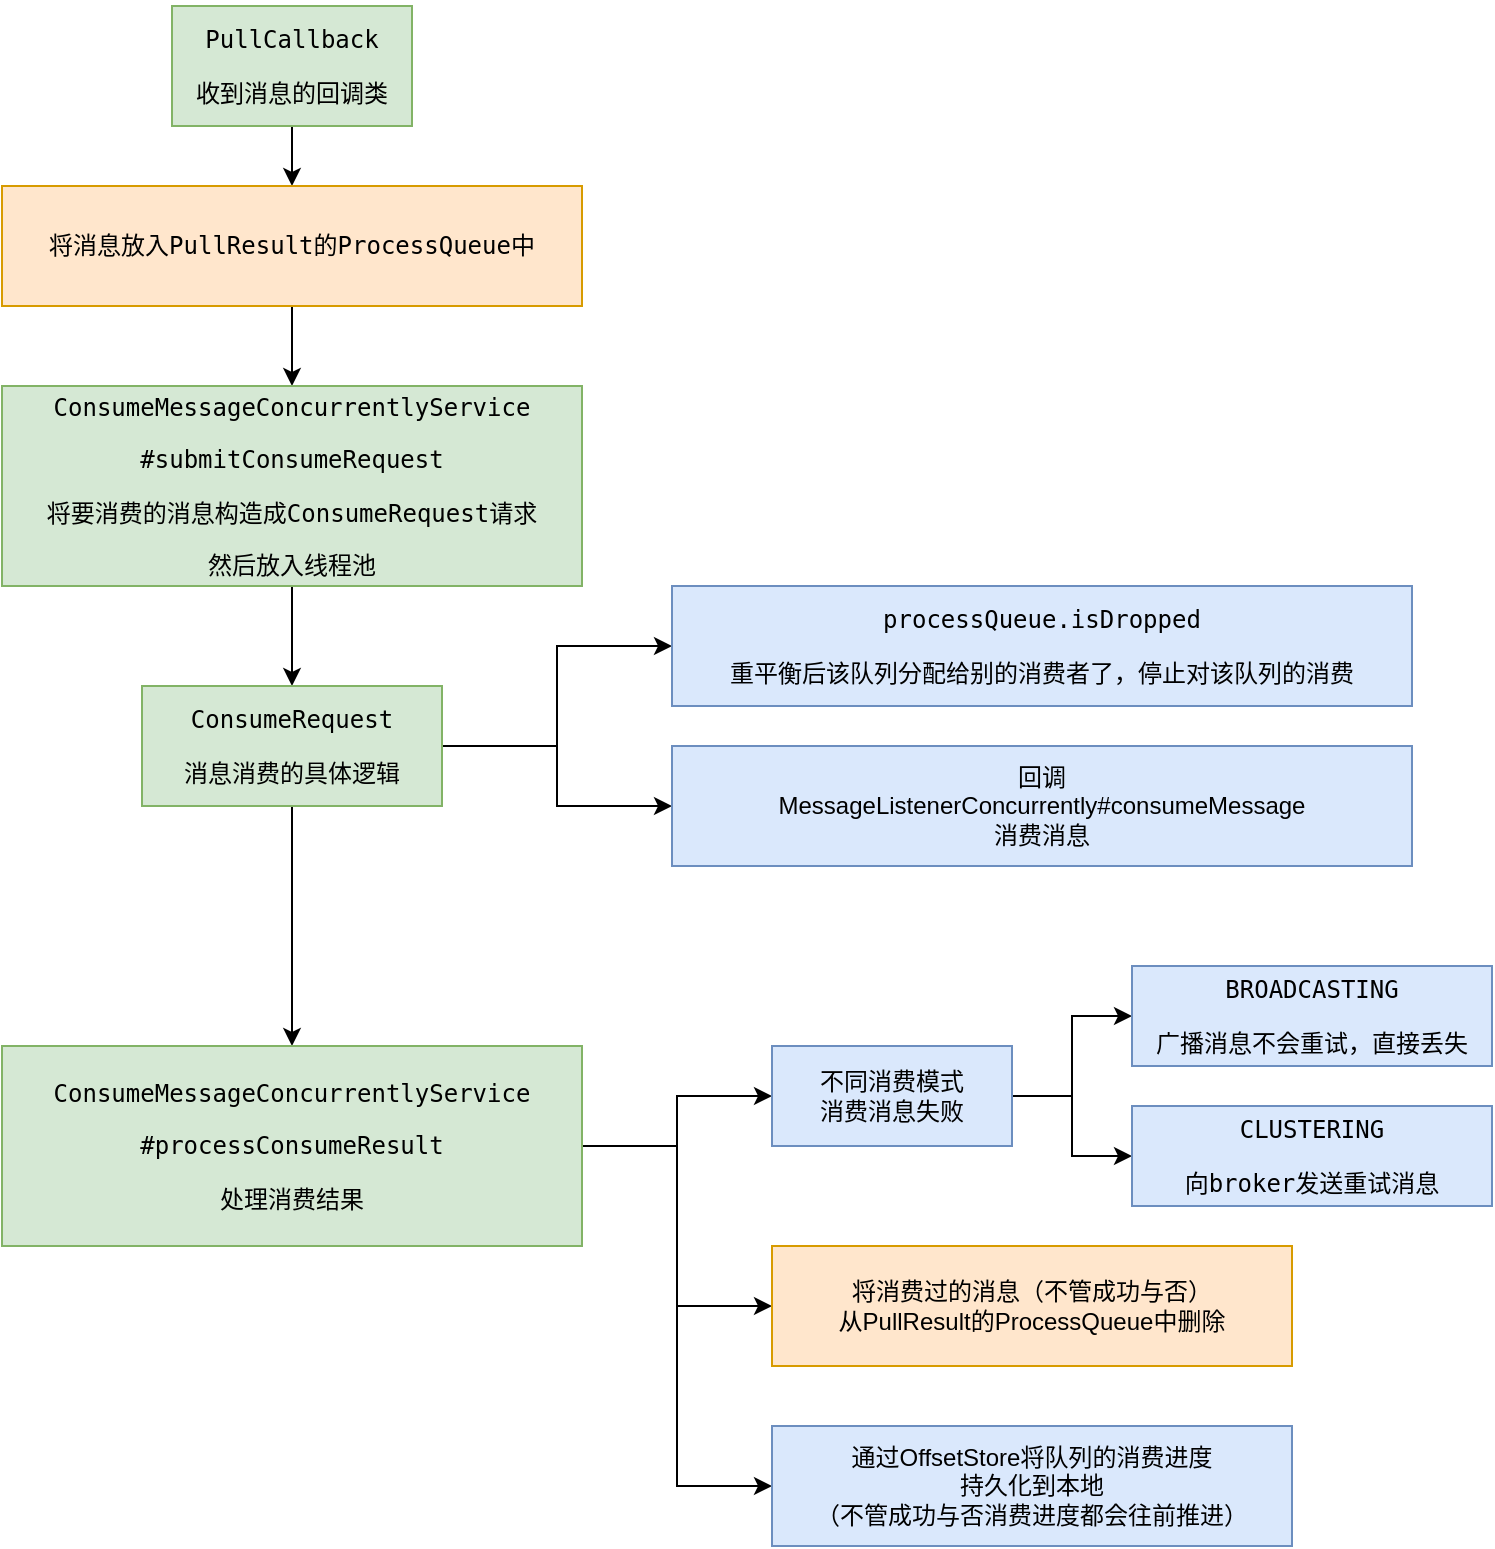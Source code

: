<mxfile version="15.7.4" type="github">
  <diagram id="YTU2Lxhsx-NlhrjXAhpr" name="Page-1">
    <mxGraphModel dx="946" dy="536" grid="1" gridSize="10" guides="1" tooltips="1" connect="1" arrows="1" fold="1" page="1" pageScale="1" pageWidth="827" pageHeight="1169" math="0" shadow="0">
      <root>
        <mxCell id="0" />
        <mxCell id="1" parent="0" />
        <mxCell id="UFAUsOjedUkf1D2MYe-L-16" value="" style="edgeStyle=orthogonalEdgeStyle;rounded=0;orthogonalLoop=1;jettySize=auto;html=1;" parent="1" source="UFAUsOjedUkf1D2MYe-L-1" target="UFAUsOjedUkf1D2MYe-L-2" edge="1">
          <mxGeometry relative="1" as="geometry" />
        </mxCell>
        <mxCell id="UFAUsOjedUkf1D2MYe-L-1" value="&lt;pre&gt;PullCallback&lt;/pre&gt;&lt;pre&gt;收到消息的回调类&lt;/pre&gt;" style="rounded=0;whiteSpace=wrap;html=1;fillColor=#d5e8d4;strokeColor=#82b366;" parent="1" vertex="1">
          <mxGeometry x="130" y="170" width="120" height="60" as="geometry" />
        </mxCell>
        <mxCell id="UFAUsOjedUkf1D2MYe-L-17" value="" style="edgeStyle=orthogonalEdgeStyle;rounded=0;orthogonalLoop=1;jettySize=auto;html=1;" parent="1" source="UFAUsOjedUkf1D2MYe-L-2" target="UFAUsOjedUkf1D2MYe-L-3" edge="1">
          <mxGeometry relative="1" as="geometry" />
        </mxCell>
        <mxCell id="UFAUsOjedUkf1D2MYe-L-2" value="&lt;pre&gt;&lt;font face=&quot;Helvetica&quot;&gt;&lt;span&gt;将消息放入&lt;/span&gt;&lt;/font&gt;PullResult的ProcessQueue中&lt;/pre&gt;" style="rounded=0;whiteSpace=wrap;html=1;fillColor=#ffe6cc;strokeColor=#d79b00;" parent="1" vertex="1">
          <mxGeometry x="45" y="260" width="290" height="60" as="geometry" />
        </mxCell>
        <mxCell id="UFAUsOjedUkf1D2MYe-L-18" value="" style="edgeStyle=orthogonalEdgeStyle;rounded=0;orthogonalLoop=1;jettySize=auto;html=1;" parent="1" source="UFAUsOjedUkf1D2MYe-L-3" target="UFAUsOjedUkf1D2MYe-L-5" edge="1">
          <mxGeometry relative="1" as="geometry" />
        </mxCell>
        <mxCell id="UFAUsOjedUkf1D2MYe-L-3" value="&lt;pre&gt;ConsumeMessageConcurrentlyService&lt;/pre&gt;&lt;pre&gt;#submitConsumeRequest&lt;/pre&gt;&lt;pre&gt;将要消费的消息构造成ConsumeRequest请求&lt;/pre&gt;&lt;pre&gt;然后放入线程池&lt;/pre&gt;" style="rounded=0;whiteSpace=wrap;html=1;fillColor=#d5e8d4;strokeColor=#82b366;" parent="1" vertex="1">
          <mxGeometry x="45" y="360" width="290" height="100" as="geometry" />
        </mxCell>
        <mxCell id="UFAUsOjedUkf1D2MYe-L-19" style="edgeStyle=orthogonalEdgeStyle;rounded=0;orthogonalLoop=1;jettySize=auto;html=1;entryX=0.5;entryY=0;entryDx=0;entryDy=0;" parent="1" source="UFAUsOjedUkf1D2MYe-L-5" target="UFAUsOjedUkf1D2MYe-L-6" edge="1">
          <mxGeometry relative="1" as="geometry" />
        </mxCell>
        <mxCell id="UFAUsOjedUkf1D2MYe-L-20" style="edgeStyle=orthogonalEdgeStyle;rounded=0;orthogonalLoop=1;jettySize=auto;html=1;exitX=1;exitY=0.5;exitDx=0;exitDy=0;entryX=0;entryY=0.5;entryDx=0;entryDy=0;" parent="1" source="UFAUsOjedUkf1D2MYe-L-5" target="UFAUsOjedUkf1D2MYe-L-14" edge="1">
          <mxGeometry relative="1" as="geometry" />
        </mxCell>
        <mxCell id="UFAUsOjedUkf1D2MYe-L-21" style="edgeStyle=orthogonalEdgeStyle;rounded=0;orthogonalLoop=1;jettySize=auto;html=1;exitX=1;exitY=0.5;exitDx=0;exitDy=0;entryX=0;entryY=0.5;entryDx=0;entryDy=0;" parent="1" source="UFAUsOjedUkf1D2MYe-L-5" target="UFAUsOjedUkf1D2MYe-L-15" edge="1">
          <mxGeometry relative="1" as="geometry" />
        </mxCell>
        <mxCell id="UFAUsOjedUkf1D2MYe-L-5" value="&lt;pre&gt;ConsumeRequest&lt;/pre&gt;&lt;pre&gt;消息消费的具体逻辑&lt;/pre&gt;" style="rounded=0;whiteSpace=wrap;html=1;fillColor=#d5e8d4;strokeColor=#82b366;" parent="1" vertex="1">
          <mxGeometry x="115" y="510" width="150" height="60" as="geometry" />
        </mxCell>
        <mxCell id="UFAUsOjedUkf1D2MYe-L-22" style="edgeStyle=orthogonalEdgeStyle;rounded=0;orthogonalLoop=1;jettySize=auto;html=1;exitX=1;exitY=0.5;exitDx=0;exitDy=0;entryX=0;entryY=0.5;entryDx=0;entryDy=0;" parent="1" source="UFAUsOjedUkf1D2MYe-L-6" target="UFAUsOjedUkf1D2MYe-L-9" edge="1">
          <mxGeometry relative="1" as="geometry" />
        </mxCell>
        <mxCell id="UFAUsOjedUkf1D2MYe-L-23" style="edgeStyle=orthogonalEdgeStyle;rounded=0;orthogonalLoop=1;jettySize=auto;html=1;exitX=1;exitY=0.5;exitDx=0;exitDy=0;entryX=0;entryY=0.5;entryDx=0;entryDy=0;" parent="1" source="UFAUsOjedUkf1D2MYe-L-6" target="UFAUsOjedUkf1D2MYe-L-7" edge="1">
          <mxGeometry relative="1" as="geometry" />
        </mxCell>
        <mxCell id="UFAUsOjedUkf1D2MYe-L-27" style="edgeStyle=orthogonalEdgeStyle;rounded=0;orthogonalLoop=1;jettySize=auto;html=1;exitX=1;exitY=0.5;exitDx=0;exitDy=0;entryX=0;entryY=0.5;entryDx=0;entryDy=0;" parent="1" source="UFAUsOjedUkf1D2MYe-L-6" target="UFAUsOjedUkf1D2MYe-L-26" edge="1">
          <mxGeometry relative="1" as="geometry" />
        </mxCell>
        <mxCell id="UFAUsOjedUkf1D2MYe-L-6" value="&lt;pre&gt;ConsumeMessageConcurrentlyService&lt;/pre&gt;&lt;pre&gt;#processConsumeResult&lt;/pre&gt;&lt;pre&gt;处理消费结果&lt;/pre&gt;" style="rounded=0;whiteSpace=wrap;html=1;fillColor=#d5e8d4;strokeColor=#82b366;" parent="1" vertex="1">
          <mxGeometry x="45" y="690" width="290" height="100" as="geometry" />
        </mxCell>
        <mxCell id="UFAUsOjedUkf1D2MYe-L-7" value="将消费过的消息（不管成功与否）&lt;br&gt;从&lt;span&gt;PullResult的ProcessQueue中删除&lt;/span&gt;" style="rounded=0;whiteSpace=wrap;html=1;fillColor=#ffe6cc;strokeColor=#d79b00;" parent="1" vertex="1">
          <mxGeometry x="430" y="790" width="260" height="60" as="geometry" />
        </mxCell>
        <mxCell id="UFAUsOjedUkf1D2MYe-L-24" style="edgeStyle=orthogonalEdgeStyle;rounded=0;orthogonalLoop=1;jettySize=auto;html=1;exitX=1;exitY=0.5;exitDx=0;exitDy=0;entryX=0;entryY=0.5;entryDx=0;entryDy=0;" parent="1" source="UFAUsOjedUkf1D2MYe-L-9" target="UFAUsOjedUkf1D2MYe-L-11" edge="1">
          <mxGeometry relative="1" as="geometry" />
        </mxCell>
        <mxCell id="UFAUsOjedUkf1D2MYe-L-25" style="edgeStyle=orthogonalEdgeStyle;rounded=0;orthogonalLoop=1;jettySize=auto;html=1;exitX=1;exitY=0.5;exitDx=0;exitDy=0;" parent="1" source="UFAUsOjedUkf1D2MYe-L-9" target="UFAUsOjedUkf1D2MYe-L-13" edge="1">
          <mxGeometry relative="1" as="geometry" />
        </mxCell>
        <mxCell id="UFAUsOjedUkf1D2MYe-L-9" value="不同消费模式&lt;br&gt;消费消息失败" style="rounded=0;whiteSpace=wrap;html=1;fillColor=#dae8fc;strokeColor=#6c8ebf;" parent="1" vertex="1">
          <mxGeometry x="430" y="690" width="120" height="50" as="geometry" />
        </mxCell>
        <mxCell id="UFAUsOjedUkf1D2MYe-L-11" value="&lt;pre&gt;BROADCASTING&lt;/pre&gt;&lt;pre&gt;广播消息不会重试，直接丢失&lt;/pre&gt;" style="rounded=0;whiteSpace=wrap;html=1;fillColor=#dae8fc;strokeColor=#6c8ebf;" parent="1" vertex="1">
          <mxGeometry x="610" y="650" width="180" height="50" as="geometry" />
        </mxCell>
        <mxCell id="UFAUsOjedUkf1D2MYe-L-13" value="&lt;pre&gt;CLUSTERING&lt;/pre&gt;&lt;pre&gt;向broker发送重试消息&lt;/pre&gt;" style="rounded=0;whiteSpace=wrap;html=1;fillColor=#dae8fc;strokeColor=#6c8ebf;" parent="1" vertex="1">
          <mxGeometry x="610" y="720" width="180" height="50" as="geometry" />
        </mxCell>
        <mxCell id="UFAUsOjedUkf1D2MYe-L-14" value="&lt;pre&gt;processQueue.isDropped&lt;/pre&gt;&lt;pre&gt;重平衡后该队列分配给别的消费者了，停止对该队列的消费&lt;/pre&gt;" style="rounded=0;whiteSpace=wrap;html=1;fillColor=#dae8fc;strokeColor=#6c8ebf;" parent="1" vertex="1">
          <mxGeometry x="380" y="460" width="370" height="60" as="geometry" />
        </mxCell>
        <mxCell id="UFAUsOjedUkf1D2MYe-L-15" value="回调&lt;br&gt;MessageListenerConcurrently#consumeMessage&lt;br&gt;消费消息" style="rounded=0;whiteSpace=wrap;html=1;fillColor=#dae8fc;strokeColor=#6c8ebf;" parent="1" vertex="1">
          <mxGeometry x="380" y="540" width="370" height="60" as="geometry" />
        </mxCell>
        <mxCell id="UFAUsOjedUkf1D2MYe-L-26" value="通过OffsetStore将队列的消费进度&lt;br&gt;持久化到本地&lt;br&gt;（不管成功与否消费进度都会往前推进）&lt;br&gt;" style="rounded=0;whiteSpace=wrap;html=1;fillColor=#dae8fc;strokeColor=#6c8ebf;" parent="1" vertex="1">
          <mxGeometry x="430" y="880" width="260" height="60" as="geometry" />
        </mxCell>
      </root>
    </mxGraphModel>
  </diagram>
</mxfile>
